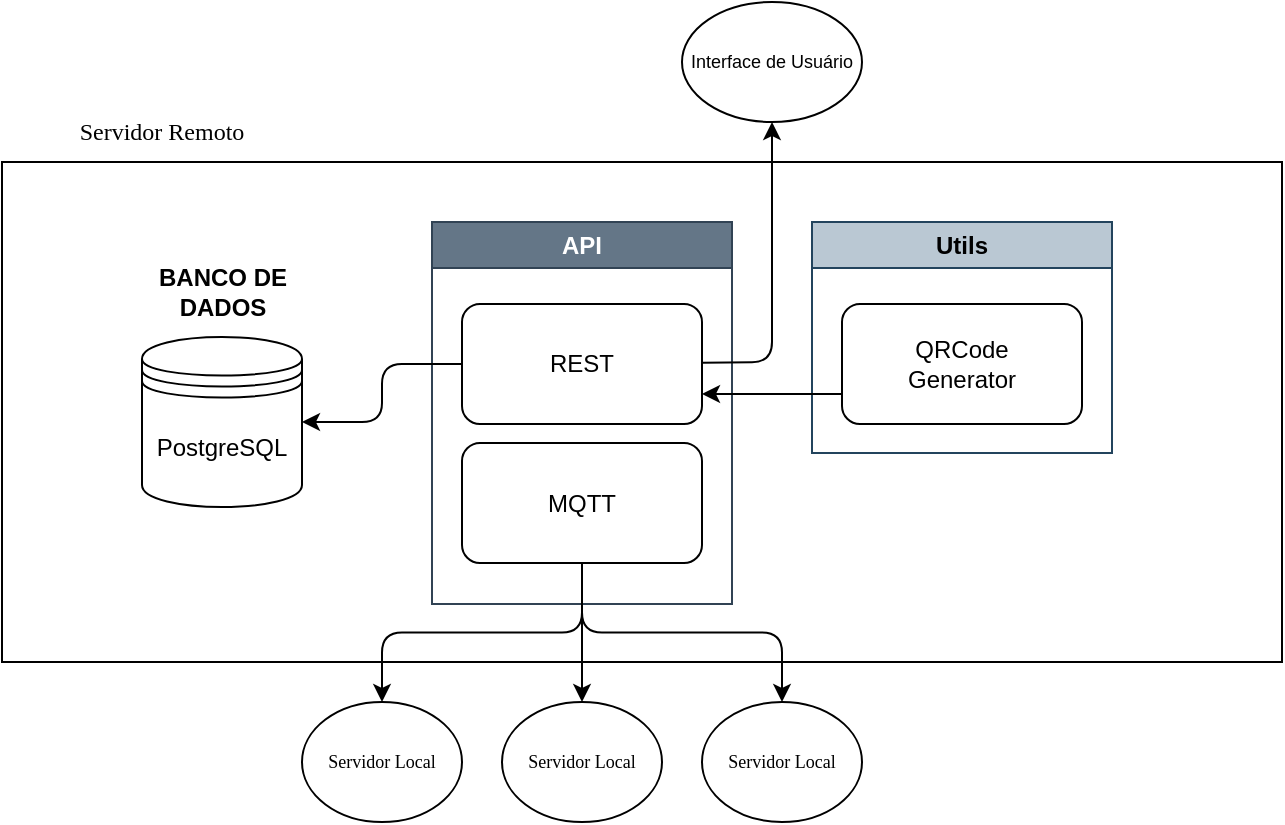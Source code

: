 <mxfile>
    <diagram id="pgNvOaAiY3ooeMpxftMF" name="Page-1">
        <mxGraphModel dx="685" dy="450" grid="1" gridSize="10" guides="1" tooltips="1" connect="1" arrows="1" fold="1" page="1" pageScale="1" pageWidth="1169" pageHeight="827" math="0" shadow="0">
            <root>
                <mxCell id="0"/>
                <mxCell id="1" parent="0"/>
                <mxCell id="36" value="" style="rounded=0;whiteSpace=wrap;html=1;" parent="1" vertex="1">
                    <mxGeometry x="80" y="260" width="640" height="250" as="geometry"/>
                </mxCell>
                <mxCell id="38" value="Servidor Remoto" style="text;html=1;align=center;verticalAlign=middle;whiteSpace=wrap;rounded=0;fontFamily=Stretch Pro;" parent="1" vertex="1">
                    <mxGeometry x="80" y="230" width="160" height="30" as="geometry"/>
                </mxCell>
                <mxCell id="40" value="API" style="swimlane;whiteSpace=wrap;html=1;fillColor=#647687;strokeColor=#314354;fontColor=#ffffff;" vertex="1" parent="1">
                    <mxGeometry x="295" y="290" width="150" height="191" as="geometry"/>
                </mxCell>
                <mxCell id="41" value="REST" style="rounded=1;whiteSpace=wrap;html=1;" vertex="1" parent="40">
                    <mxGeometry x="15" y="41" width="120" height="60" as="geometry"/>
                </mxCell>
                <mxCell id="42" value="MQTT" style="rounded=1;whiteSpace=wrap;html=1;" vertex="1" parent="40">
                    <mxGeometry x="15" y="110.5" width="120" height="60" as="geometry"/>
                </mxCell>
                <mxCell id="43" value="Utils" style="swimlane;whiteSpace=wrap;html=1;fillColor=#bac8d3;strokeColor=#23445d;" vertex="1" parent="1">
                    <mxGeometry x="485" y="290" width="150" height="115.5" as="geometry"/>
                </mxCell>
                <mxCell id="44" value="QRCode&lt;div&gt;Generator&lt;/div&gt;" style="rounded=1;whiteSpace=wrap;html=1;" vertex="1" parent="43">
                    <mxGeometry x="15" y="41" width="120" height="60" as="geometry"/>
                </mxCell>
                <mxCell id="46" value="" style="group" vertex="1" connectable="0" parent="1">
                    <mxGeometry x="150" y="310" width="80" height="122.5" as="geometry"/>
                </mxCell>
                <mxCell id="7" value="PostgreSQL" style="shape=datastore;whiteSpace=wrap;html=1;" parent="46" vertex="1">
                    <mxGeometry y="37.5" width="80" height="85" as="geometry"/>
                </mxCell>
                <mxCell id="37" value="&lt;b&gt;&lt;font style=&quot;color: rgb(0, 0, 0);&quot;&gt;BANCO DE DADOS&lt;/font&gt;&lt;/b&gt;" style="text;html=1;align=center;verticalAlign=middle;whiteSpace=wrap;rounded=0;" parent="46" vertex="1">
                    <mxGeometry x="4.5" width="71" height="30" as="geometry"/>
                </mxCell>
                <mxCell id="47" style="edgeStyle=none;html=1;exitX=0;exitY=0.75;exitDx=0;exitDy=0;entryX=1;entryY=0.75;entryDx=0;entryDy=0;" edge="1" parent="1" source="44" target="41">
                    <mxGeometry relative="1" as="geometry"/>
                </mxCell>
                <mxCell id="50" value="Servidor Local" style="ellipse;whiteSpace=wrap;html=1;fontFamily=Stretch Pro;fontSize=9;" vertex="1" parent="1">
                    <mxGeometry x="330" y="530" width="80" height="60" as="geometry"/>
                </mxCell>
                <mxCell id="52" value="Servidor Local" style="ellipse;whiteSpace=wrap;html=1;fontFamily=Stretch Pro;fontSize=9;" vertex="1" parent="1">
                    <mxGeometry x="230" y="530" width="80" height="60" as="geometry"/>
                </mxCell>
                <mxCell id="54" value="Servidor Local" style="ellipse;whiteSpace=wrap;html=1;fontFamily=Stretch Pro;fontSize=9;" vertex="1" parent="1">
                    <mxGeometry x="430" y="530" width="80" height="60" as="geometry"/>
                </mxCell>
                <mxCell id="55" style="edgeStyle=orthogonalEdgeStyle;html=1;entryX=0.5;entryY=0;entryDx=0;entryDy=0;" edge="1" parent="1" source="42" target="52">
                    <mxGeometry relative="1" as="geometry"/>
                </mxCell>
                <mxCell id="56" style="edgeStyle=orthogonalEdgeStyle;html=1;" edge="1" parent="1" source="42" target="50">
                    <mxGeometry relative="1" as="geometry"/>
                </mxCell>
                <mxCell id="57" style="edgeStyle=orthogonalEdgeStyle;html=1;entryX=0.5;entryY=0;entryDx=0;entryDy=0;" edge="1" parent="1" source="42" target="54">
                    <mxGeometry relative="1" as="geometry"/>
                </mxCell>
                <mxCell id="58" style="edgeStyle=orthogonalEdgeStyle;html=1;entryX=1;entryY=0.5;entryDx=0;entryDy=0;rounded=1;" edge="1" parent="1" source="41" target="7">
                    <mxGeometry relative="1" as="geometry"/>
                </mxCell>
                <mxCell id="48" style="edgeStyle=none;html=1;entryX=0.5;entryY=1;entryDx=0;entryDy=0;" edge="1" parent="1" source="41" target="60">
                    <mxGeometry relative="1" as="geometry">
                        <mxPoint x="480" y="240" as="targetPoint"/>
                        <Array as="points">
                            <mxPoint x="465" y="360"/>
                        </Array>
                    </mxGeometry>
                </mxCell>
                <mxCell id="60" value="&lt;font face=&quot;Helvetica&quot;&gt;Interface de Usuário&lt;/font&gt;" style="ellipse;whiteSpace=wrap;html=1;fontFamily=Stretch Pro;fontSize=9;" vertex="1" parent="1">
                    <mxGeometry x="420" y="180" width="90" height="60" as="geometry"/>
                </mxCell>
            </root>
        </mxGraphModel>
    </diagram>
</mxfile>